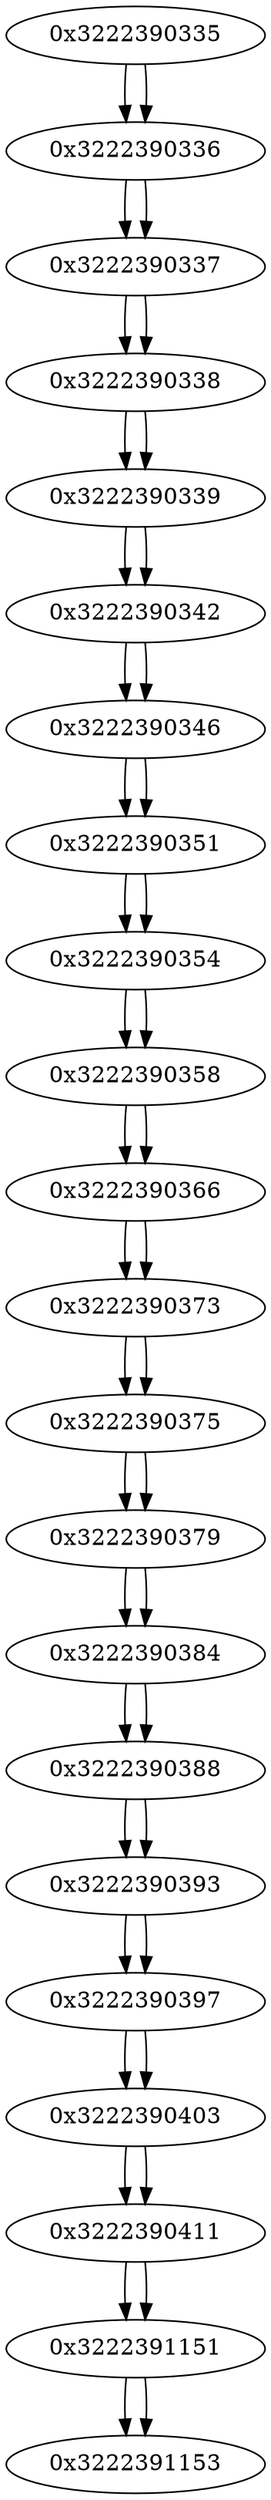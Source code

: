 digraph G{
/* nodes */
  n1 [label="0x3222390335"]
  n2 [label="0x3222390336"]
  n3 [label="0x3222390337"]
  n4 [label="0x3222390338"]
  n5 [label="0x3222390339"]
  n6 [label="0x3222390342"]
  n7 [label="0x3222390346"]
  n8 [label="0x3222390351"]
  n9 [label="0x3222390354"]
  n10 [label="0x3222390358"]
  n11 [label="0x3222390366"]
  n12 [label="0x3222390373"]
  n13 [label="0x3222390375"]
  n14 [label="0x3222390379"]
  n15 [label="0x3222390384"]
  n16 [label="0x3222390388"]
  n17 [label="0x3222390393"]
  n18 [label="0x3222390397"]
  n19 [label="0x3222390403"]
  n20 [label="0x3222390411"]
  n21 [label="0x3222391151"]
  n22 [label="0x3222391153"]
/* edges */
n1 -> n2;
n2 -> n3;
n1 -> n2;
n3 -> n4;
n2 -> n3;
n4 -> n5;
n3 -> n4;
n5 -> n6;
n4 -> n5;
n6 -> n7;
n5 -> n6;
n7 -> n8;
n6 -> n7;
n8 -> n9;
n7 -> n8;
n9 -> n10;
n8 -> n9;
n10 -> n11;
n9 -> n10;
n11 -> n12;
n10 -> n11;
n12 -> n13;
n11 -> n12;
n13 -> n14;
n12 -> n13;
n14 -> n15;
n13 -> n14;
n15 -> n16;
n14 -> n15;
n16 -> n17;
n15 -> n16;
n17 -> n18;
n16 -> n17;
n18 -> n19;
n17 -> n18;
n19 -> n20;
n18 -> n19;
n20 -> n21;
n19 -> n20;
n21 -> n22;
n20 -> n21;
n21 -> n22;
}

